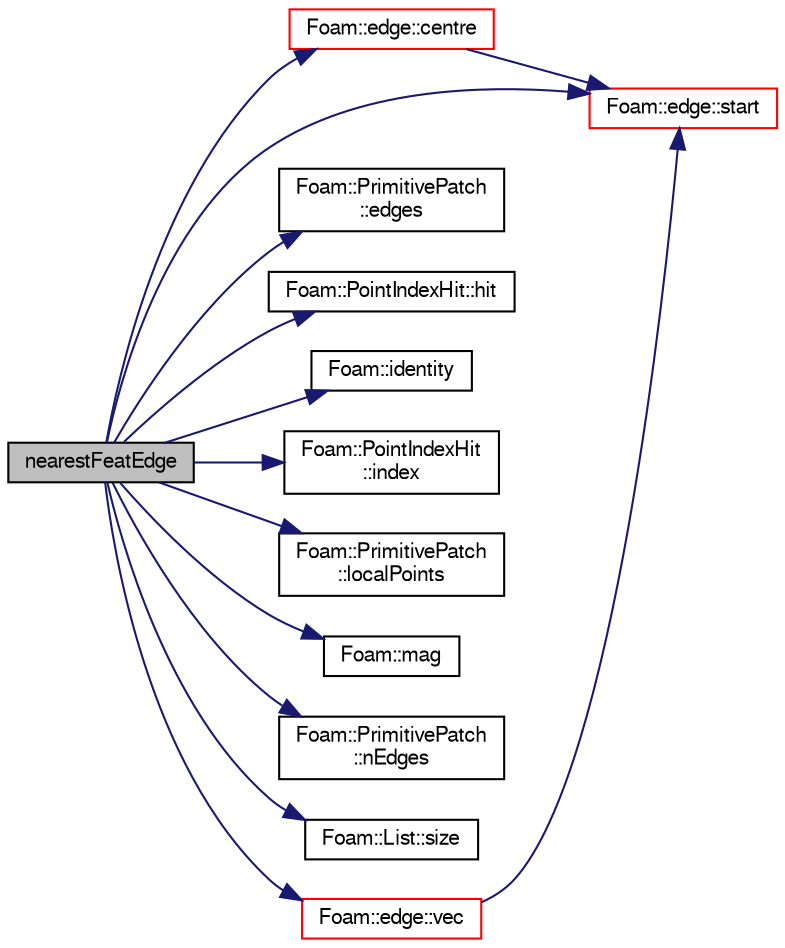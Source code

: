 digraph "nearestFeatEdge"
{
  bgcolor="transparent";
  edge [fontname="FreeSans",fontsize="10",labelfontname="FreeSans",labelfontsize="10"];
  node [fontname="FreeSans",fontsize="10",shape=record];
  rankdir="LR";
  Node2748 [label="nearestFeatEdge",height=0.2,width=0.4,color="black", fillcolor="grey75", style="filled", fontcolor="black"];
  Node2748 -> Node2749 [color="midnightblue",fontsize="10",style="solid",fontname="FreeSans"];
  Node2749 [label="Foam::edge::centre",height=0.2,width=0.4,color="red",URL="$a27210.html#a87a4cbbb775d06be2c2f27bdab4ddb04",tooltip="Return centre (centroid) "];
  Node2749 -> Node2752 [color="midnightblue",fontsize="10",style="solid",fontname="FreeSans"];
  Node2752 [label="Foam::edge::start",height=0.2,width=0.4,color="red",URL="$a27210.html#afe56bdd2031bbf8321e35e2330c0b990",tooltip="Return start vertex label. "];
  Node2748 -> Node2753 [color="midnightblue",fontsize="10",style="solid",fontname="FreeSans"];
  Node2753 [label="Foam::PrimitivePatch\l::edges",height=0.2,width=0.4,color="black",URL="$a27538.html#a21d764179912ddda5c6f95193c289846",tooltip="Return list of edges, address into LOCAL point list. "];
  Node2748 -> Node2754 [color="midnightblue",fontsize="10",style="solid",fontname="FreeSans"];
  Node2754 [label="Foam::PointIndexHit::hit",height=0.2,width=0.4,color="black",URL="$a27566.html#aee8dc30bf27cefe419b15f96e594c155",tooltip="Is there a hit. "];
  Node2748 -> Node2755 [color="midnightblue",fontsize="10",style="solid",fontname="FreeSans"];
  Node2755 [label="Foam::identity",height=0.2,width=0.4,color="black",URL="$a21124.html#a36af96cb841435845fffb4fe69208490",tooltip="Create identity map (map[i] == i) of given length. "];
  Node2748 -> Node2756 [color="midnightblue",fontsize="10",style="solid",fontname="FreeSans"];
  Node2756 [label="Foam::PointIndexHit\l::index",height=0.2,width=0.4,color="black",URL="$a27566.html#a4a438520bb14406481732edc13c119c7",tooltip="Return index. "];
  Node2748 -> Node2757 [color="midnightblue",fontsize="10",style="solid",fontname="FreeSans"];
  Node2757 [label="Foam::PrimitivePatch\l::localPoints",height=0.2,width=0.4,color="black",URL="$a27538.html#aca6c65ee2831bb6795149af7635640a2",tooltip="Return pointField of points in patch. "];
  Node2748 -> Node2758 [color="midnightblue",fontsize="10",style="solid",fontname="FreeSans"];
  Node2758 [label="Foam::mag",height=0.2,width=0.4,color="black",URL="$a21124.html#a929da2a3fdcf3dacbbe0487d3a330dae"];
  Node2748 -> Node2759 [color="midnightblue",fontsize="10",style="solid",fontname="FreeSans"];
  Node2759 [label="Foam::PrimitivePatch\l::nEdges",height=0.2,width=0.4,color="black",URL="$a27538.html#a086513bcff1a3f1684e1a3879dd90deb",tooltip="Return number of edges in patch. "];
  Node2748 -> Node2760 [color="midnightblue",fontsize="10",style="solid",fontname="FreeSans"];
  Node2760 [label="Foam::List::size",height=0.2,width=0.4,color="black",URL="$a25694.html#a8a5f6fa29bd4b500caf186f60245b384",tooltip="Override size to be inconsistent with allocated storage. "];
  Node2748 -> Node2752 [color="midnightblue",fontsize="10",style="solid",fontname="FreeSans"];
  Node2748 -> Node2761 [color="midnightblue",fontsize="10",style="solid",fontname="FreeSans"];
  Node2761 [label="Foam::edge::vec",height=0.2,width=0.4,color="red",URL="$a27210.html#a72eb1bfd9e030458c6f7f33202ea5b4f",tooltip="Return the vector (end - start) "];
  Node2761 -> Node2752 [color="midnightblue",fontsize="10",style="solid",fontname="FreeSans"];
}
